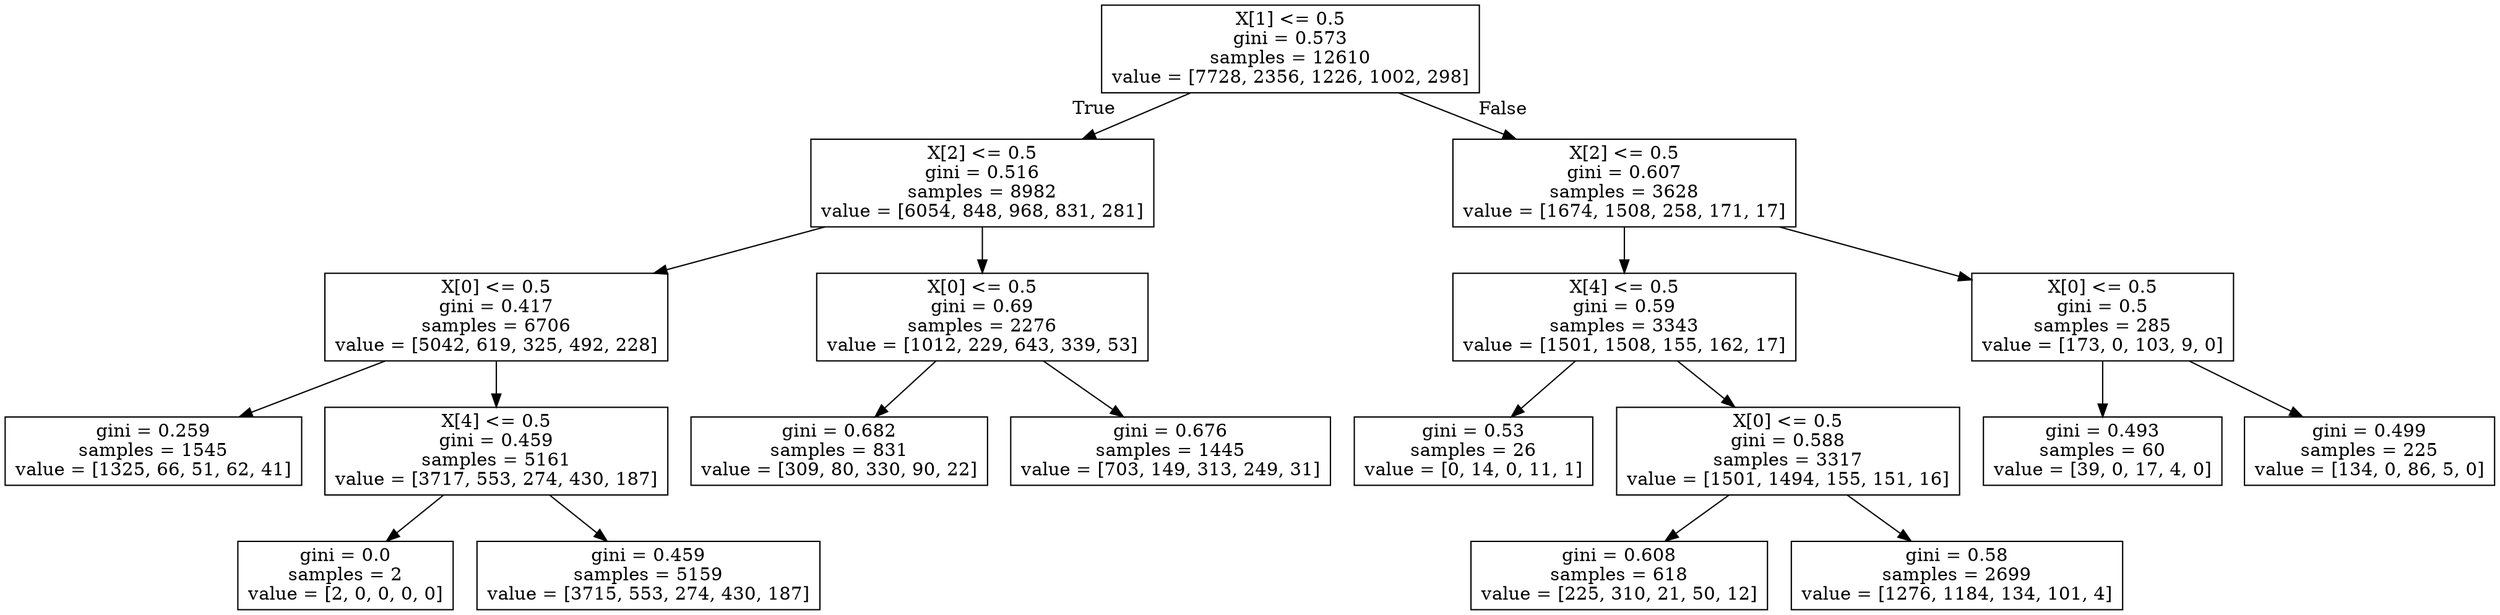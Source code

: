 digraph Tree {
node [shape=box] ;
0 [label="X[1] <= 0.5\ngini = 0.573\nsamples = 12610\nvalue = [7728, 2356, 1226, 1002, 298]"] ;
1 [label="X[2] <= 0.5\ngini = 0.516\nsamples = 8982\nvalue = [6054, 848, 968, 831, 281]"] ;
0 -> 1 [labeldistance=2.5, labelangle=45, headlabel="True"] ;
2 [label="X[0] <= 0.5\ngini = 0.417\nsamples = 6706\nvalue = [5042, 619, 325, 492, 228]"] ;
1 -> 2 ;
3 [label="gini = 0.259\nsamples = 1545\nvalue = [1325, 66, 51, 62, 41]"] ;
2 -> 3 ;
4 [label="X[4] <= 0.5\ngini = 0.459\nsamples = 5161\nvalue = [3717, 553, 274, 430, 187]"] ;
2 -> 4 ;
5 [label="gini = 0.0\nsamples = 2\nvalue = [2, 0, 0, 0, 0]"] ;
4 -> 5 ;
6 [label="gini = 0.459\nsamples = 5159\nvalue = [3715, 553, 274, 430, 187]"] ;
4 -> 6 ;
7 [label="X[0] <= 0.5\ngini = 0.69\nsamples = 2276\nvalue = [1012, 229, 643, 339, 53]"] ;
1 -> 7 ;
8 [label="gini = 0.682\nsamples = 831\nvalue = [309, 80, 330, 90, 22]"] ;
7 -> 8 ;
9 [label="gini = 0.676\nsamples = 1445\nvalue = [703, 149, 313, 249, 31]"] ;
7 -> 9 ;
10 [label="X[2] <= 0.5\ngini = 0.607\nsamples = 3628\nvalue = [1674, 1508, 258, 171, 17]"] ;
0 -> 10 [labeldistance=2.5, labelangle=-45, headlabel="False"] ;
11 [label="X[4] <= 0.5\ngini = 0.59\nsamples = 3343\nvalue = [1501, 1508, 155, 162, 17]"] ;
10 -> 11 ;
12 [label="gini = 0.53\nsamples = 26\nvalue = [0, 14, 0, 11, 1]"] ;
11 -> 12 ;
13 [label="X[0] <= 0.5\ngini = 0.588\nsamples = 3317\nvalue = [1501, 1494, 155, 151, 16]"] ;
11 -> 13 ;
14 [label="gini = 0.608\nsamples = 618\nvalue = [225, 310, 21, 50, 12]"] ;
13 -> 14 ;
15 [label="gini = 0.58\nsamples = 2699\nvalue = [1276, 1184, 134, 101, 4]"] ;
13 -> 15 ;
16 [label="X[0] <= 0.5\ngini = 0.5\nsamples = 285\nvalue = [173, 0, 103, 9, 0]"] ;
10 -> 16 ;
17 [label="gini = 0.493\nsamples = 60\nvalue = [39, 0, 17, 4, 0]"] ;
16 -> 17 ;
18 [label="gini = 0.499\nsamples = 225\nvalue = [134, 0, 86, 5, 0]"] ;
16 -> 18 ;
}